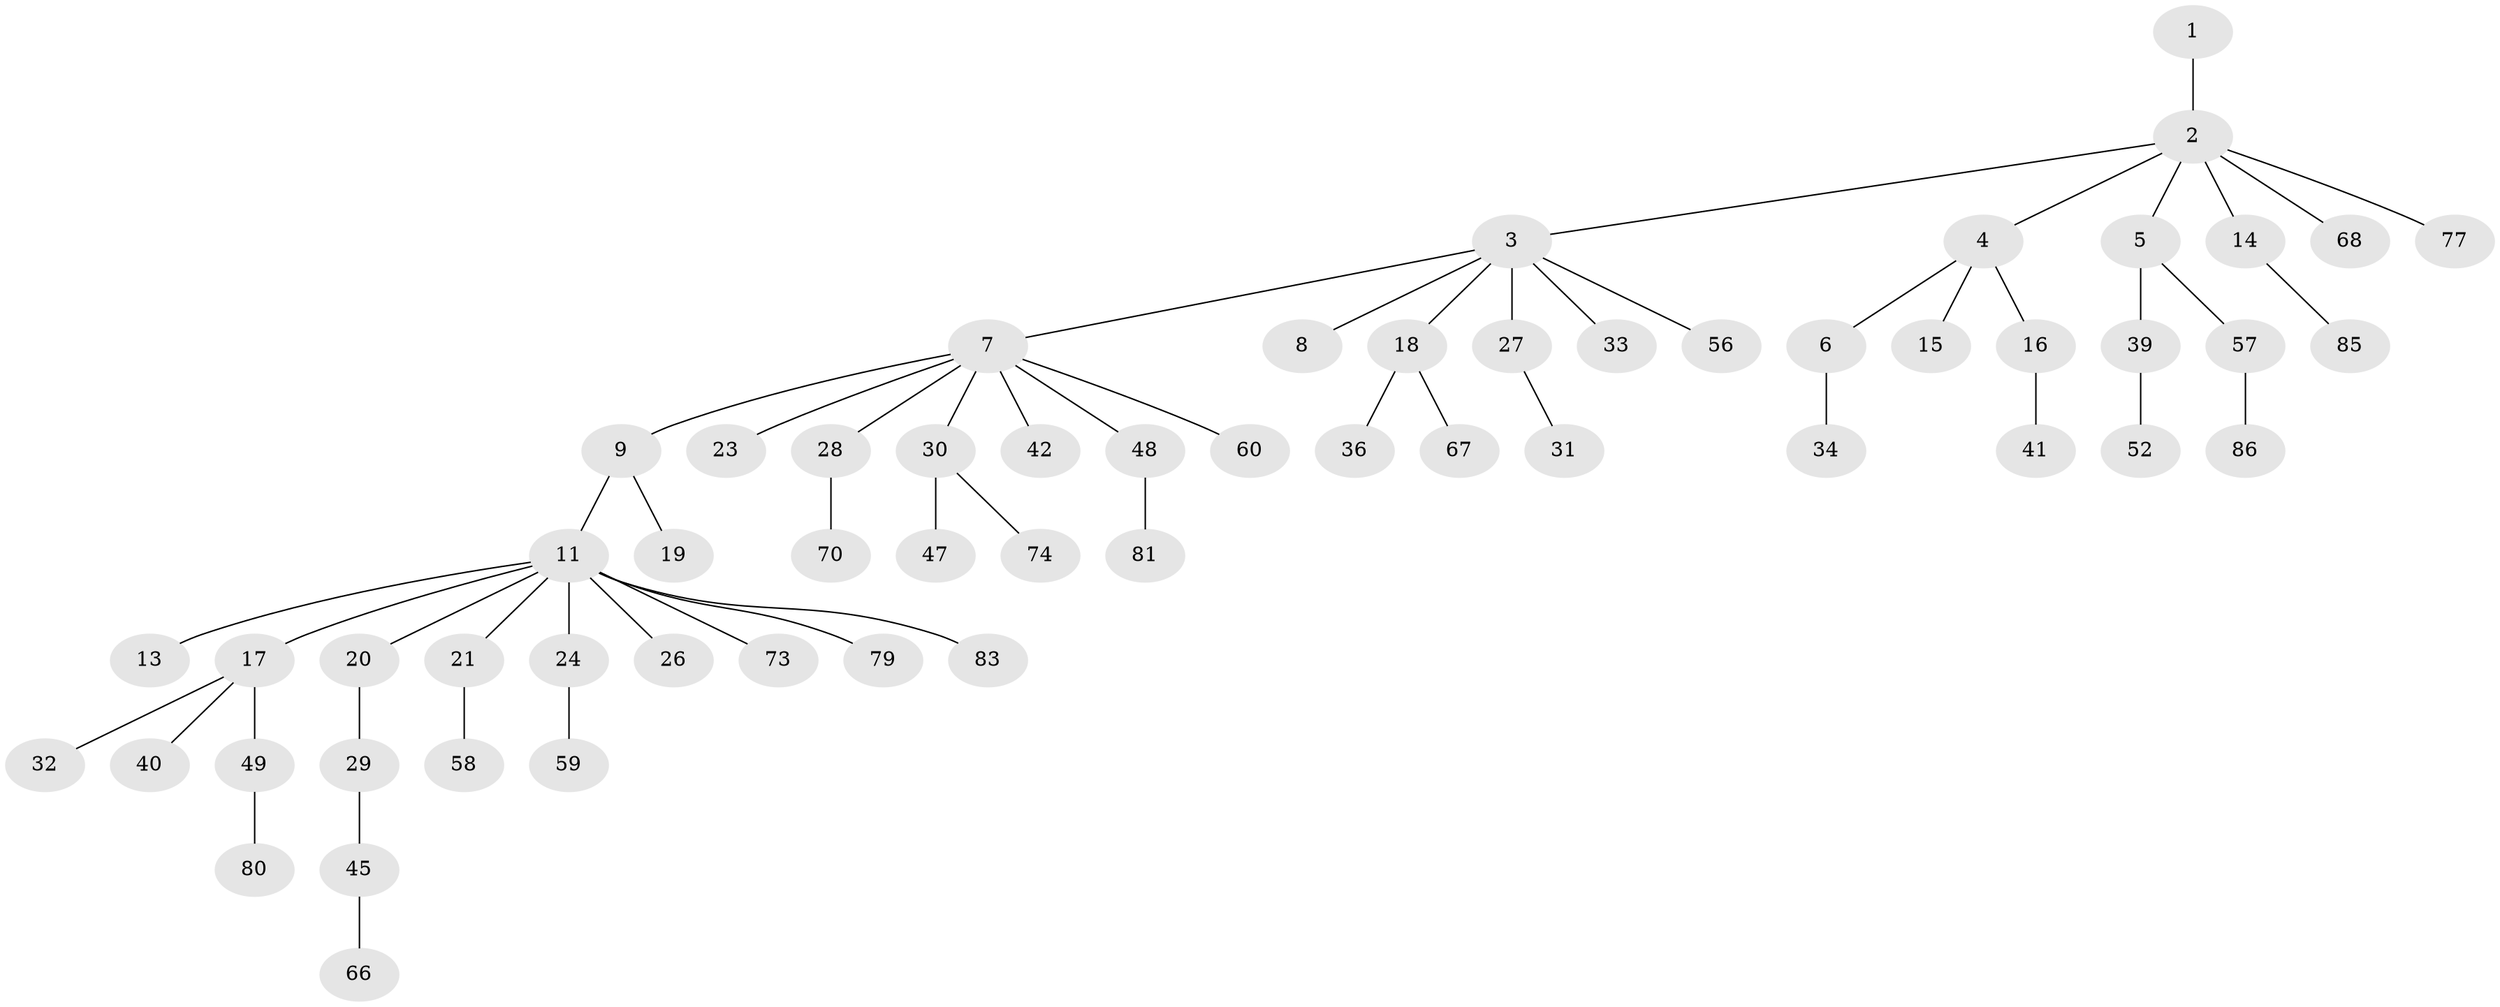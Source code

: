 // original degree distribution, {1: 0.5287356321839081, 8: 0.011494252873563218, 6: 0.04597701149425287, 5: 0.011494252873563218, 3: 0.14942528735632185, 2: 0.21839080459770116, 4: 0.034482758620689655}
// Generated by graph-tools (version 1.1) at 2025/11/02/27/25 16:11:28]
// undirected, 58 vertices, 57 edges
graph export_dot {
graph [start="1"]
  node [color=gray90,style=filled];
  1;
  2 [super="+84"];
  3 [super="+10"];
  4 [super="+51"];
  5;
  6 [super="+46"];
  7 [super="+25"];
  8 [super="+50"];
  9;
  11 [super="+12"];
  13;
  14 [super="+55"];
  15;
  16 [super="+38"];
  17 [super="+37"];
  18 [super="+65"];
  19;
  20;
  21 [super="+22"];
  23 [super="+53"];
  24 [super="+82"];
  26 [super="+72"];
  27 [super="+75"];
  28 [super="+62"];
  29 [super="+78"];
  30 [super="+61"];
  31;
  32;
  33 [super="+35"];
  34;
  36;
  39 [super="+44"];
  40;
  41 [super="+43"];
  42 [super="+64"];
  45 [super="+54"];
  47;
  48 [super="+71"];
  49 [super="+87"];
  52;
  56;
  57 [super="+63"];
  58 [super="+69"];
  59;
  60;
  66;
  67;
  68;
  70;
  73;
  74 [super="+76"];
  77;
  79;
  80;
  81;
  83;
  85;
  86;
  1 -- 2;
  2 -- 3;
  2 -- 4;
  2 -- 5;
  2 -- 14;
  2 -- 68;
  2 -- 77;
  3 -- 7;
  3 -- 8;
  3 -- 18;
  3 -- 33;
  3 -- 56;
  3 -- 27;
  4 -- 6;
  4 -- 15;
  4 -- 16;
  5 -- 39;
  5 -- 57;
  6 -- 34;
  7 -- 9;
  7 -- 23;
  7 -- 42;
  7 -- 48;
  7 -- 28;
  7 -- 60;
  7 -- 30;
  9 -- 11;
  9 -- 19;
  11 -- 17;
  11 -- 20;
  11 -- 21;
  11 -- 73;
  11 -- 83;
  11 -- 24;
  11 -- 26;
  11 -- 13;
  11 -- 79;
  14 -- 85;
  16 -- 41;
  17 -- 32;
  17 -- 49;
  17 -- 40;
  18 -- 36;
  18 -- 67;
  20 -- 29;
  21 -- 58;
  24 -- 59;
  27 -- 31;
  28 -- 70;
  29 -- 45;
  30 -- 47;
  30 -- 74;
  39 -- 52;
  45 -- 66;
  48 -- 81;
  49 -- 80;
  57 -- 86;
}
